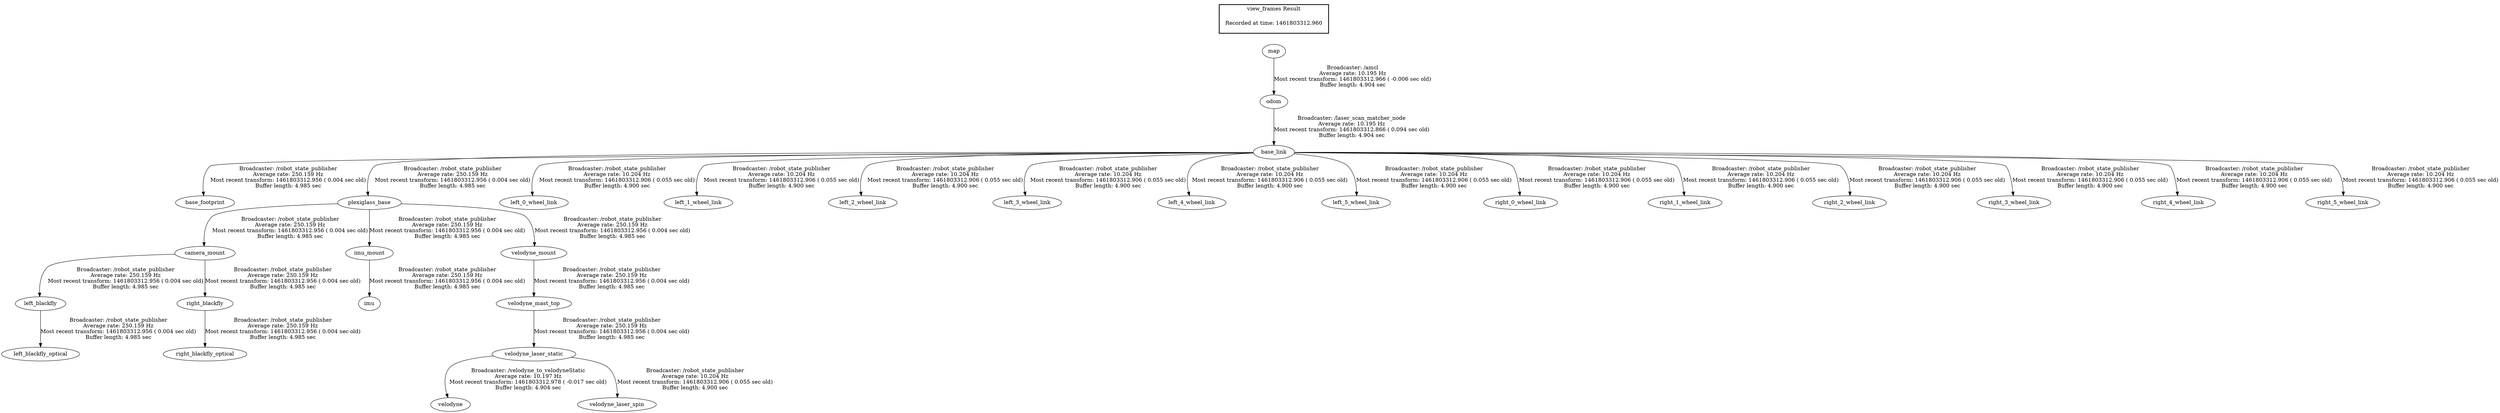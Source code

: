 digraph G {
"odom" -> "base_link"[label="Broadcaster: /laser_scan_matcher_node\nAverage rate: 10.195 Hz\nMost recent transform: 1461803312.866 ( 0.094 sec old)\nBuffer length: 4.904 sec\n"];
"map" -> "odom"[label="Broadcaster: /amcl\nAverage rate: 10.195 Hz\nMost recent transform: 1461803312.966 ( -0.006 sec old)\nBuffer length: 4.904 sec\n"];
"base_link" -> "base_footprint"[label="Broadcaster: /robot_state_publisher\nAverage rate: 250.159 Hz\nMost recent transform: 1461803312.956 ( 0.004 sec old)\nBuffer length: 4.985 sec\n"];
"plexiglass_base" -> "camera_mount"[label="Broadcaster: /robot_state_publisher\nAverage rate: 250.159 Hz\nMost recent transform: 1461803312.956 ( 0.004 sec old)\nBuffer length: 4.985 sec\n"];
"base_link" -> "plexiglass_base"[label="Broadcaster: /robot_state_publisher\nAverage rate: 250.159 Hz\nMost recent transform: 1461803312.956 ( 0.004 sec old)\nBuffer length: 4.985 sec\n"];
"imu_mount" -> "imu"[label="Broadcaster: /robot_state_publisher\nAverage rate: 250.159 Hz\nMost recent transform: 1461803312.956 ( 0.004 sec old)\nBuffer length: 4.985 sec\n"];
"plexiglass_base" -> "imu_mount"[label="Broadcaster: /robot_state_publisher\nAverage rate: 250.159 Hz\nMost recent transform: 1461803312.956 ( 0.004 sec old)\nBuffer length: 4.985 sec\n"];
"left_blackfly" -> "left_blackfly_optical"[label="Broadcaster: /robot_state_publisher\nAverage rate: 250.159 Hz\nMost recent transform: 1461803312.956 ( 0.004 sec old)\nBuffer length: 4.985 sec\n"];
"camera_mount" -> "left_blackfly"[label="Broadcaster: /robot_state_publisher\nAverage rate: 250.159 Hz\nMost recent transform: 1461803312.956 ( 0.004 sec old)\nBuffer length: 4.985 sec\n"];
"right_blackfly" -> "right_blackfly_optical"[label="Broadcaster: /robot_state_publisher\nAverage rate: 250.159 Hz\nMost recent transform: 1461803312.956 ( 0.004 sec old)\nBuffer length: 4.985 sec\n"];
"camera_mount" -> "right_blackfly"[label="Broadcaster: /robot_state_publisher\nAverage rate: 250.159 Hz\nMost recent transform: 1461803312.956 ( 0.004 sec old)\nBuffer length: 4.985 sec\n"];
"velodyne_mount" -> "velodyne_mast_top"[label="Broadcaster: /robot_state_publisher\nAverage rate: 250.159 Hz\nMost recent transform: 1461803312.956 ( 0.004 sec old)\nBuffer length: 4.985 sec\n"];
"plexiglass_base" -> "velodyne_mount"[label="Broadcaster: /robot_state_publisher\nAverage rate: 250.159 Hz\nMost recent transform: 1461803312.956 ( 0.004 sec old)\nBuffer length: 4.985 sec\n"];
"velodyne_mast_top" -> "velodyne_laser_static"[label="Broadcaster: /robot_state_publisher\nAverage rate: 250.159 Hz\nMost recent transform: 1461803312.956 ( 0.004 sec old)\nBuffer length: 4.985 sec\n"];
"velodyne_laser_static" -> "velodyne"[label="Broadcaster: /velodyne_to_velodyneStatic\nAverage rate: 10.197 Hz\nMost recent transform: 1461803312.978 ( -0.017 sec old)\nBuffer length: 4.904 sec\n"];
"base_link" -> "left_0_wheel_link"[label="Broadcaster: /robot_state_publisher\nAverage rate: 10.204 Hz\nMost recent transform: 1461803312.906 ( 0.055 sec old)\nBuffer length: 4.900 sec\n"];
"base_link" -> "left_1_wheel_link"[label="Broadcaster: /robot_state_publisher\nAverage rate: 10.204 Hz\nMost recent transform: 1461803312.906 ( 0.055 sec old)\nBuffer length: 4.900 sec\n"];
"base_link" -> "left_2_wheel_link"[label="Broadcaster: /robot_state_publisher\nAverage rate: 10.204 Hz\nMost recent transform: 1461803312.906 ( 0.055 sec old)\nBuffer length: 4.900 sec\n"];
"base_link" -> "left_3_wheel_link"[label="Broadcaster: /robot_state_publisher\nAverage rate: 10.204 Hz\nMost recent transform: 1461803312.906 ( 0.055 sec old)\nBuffer length: 4.900 sec\n"];
"base_link" -> "left_4_wheel_link"[label="Broadcaster: /robot_state_publisher\nAverage rate: 10.204 Hz\nMost recent transform: 1461803312.906 ( 0.055 sec old)\nBuffer length: 4.900 sec\n"];
"base_link" -> "left_5_wheel_link"[label="Broadcaster: /robot_state_publisher\nAverage rate: 10.204 Hz\nMost recent transform: 1461803312.906 ( 0.055 sec old)\nBuffer length: 4.900 sec\n"];
"base_link" -> "right_0_wheel_link"[label="Broadcaster: /robot_state_publisher\nAverage rate: 10.204 Hz\nMost recent transform: 1461803312.906 ( 0.055 sec old)\nBuffer length: 4.900 sec\n"];
"base_link" -> "right_1_wheel_link"[label="Broadcaster: /robot_state_publisher\nAverage rate: 10.204 Hz\nMost recent transform: 1461803312.906 ( 0.055 sec old)\nBuffer length: 4.900 sec\n"];
"base_link" -> "right_2_wheel_link"[label="Broadcaster: /robot_state_publisher\nAverage rate: 10.204 Hz\nMost recent transform: 1461803312.906 ( 0.055 sec old)\nBuffer length: 4.900 sec\n"];
"base_link" -> "right_3_wheel_link"[label="Broadcaster: /robot_state_publisher\nAverage rate: 10.204 Hz\nMost recent transform: 1461803312.906 ( 0.055 sec old)\nBuffer length: 4.900 sec\n"];
"base_link" -> "right_4_wheel_link"[label="Broadcaster: /robot_state_publisher\nAverage rate: 10.204 Hz\nMost recent transform: 1461803312.906 ( 0.055 sec old)\nBuffer length: 4.900 sec\n"];
"base_link" -> "right_5_wheel_link"[label="Broadcaster: /robot_state_publisher\nAverage rate: 10.204 Hz\nMost recent transform: 1461803312.906 ( 0.055 sec old)\nBuffer length: 4.900 sec\n"];
"velodyne_laser_static" -> "velodyne_laser_spin"[label="Broadcaster: /robot_state_publisher\nAverage rate: 10.204 Hz\nMost recent transform: 1461803312.906 ( 0.055 sec old)\nBuffer length: 4.900 sec\n"];
edge [style=invis];
 subgraph cluster_legend { style=bold; color=black; label ="view_frames Result";
"Recorded at time: 1461803312.960"[ shape=plaintext ] ;
 }->"map";
}